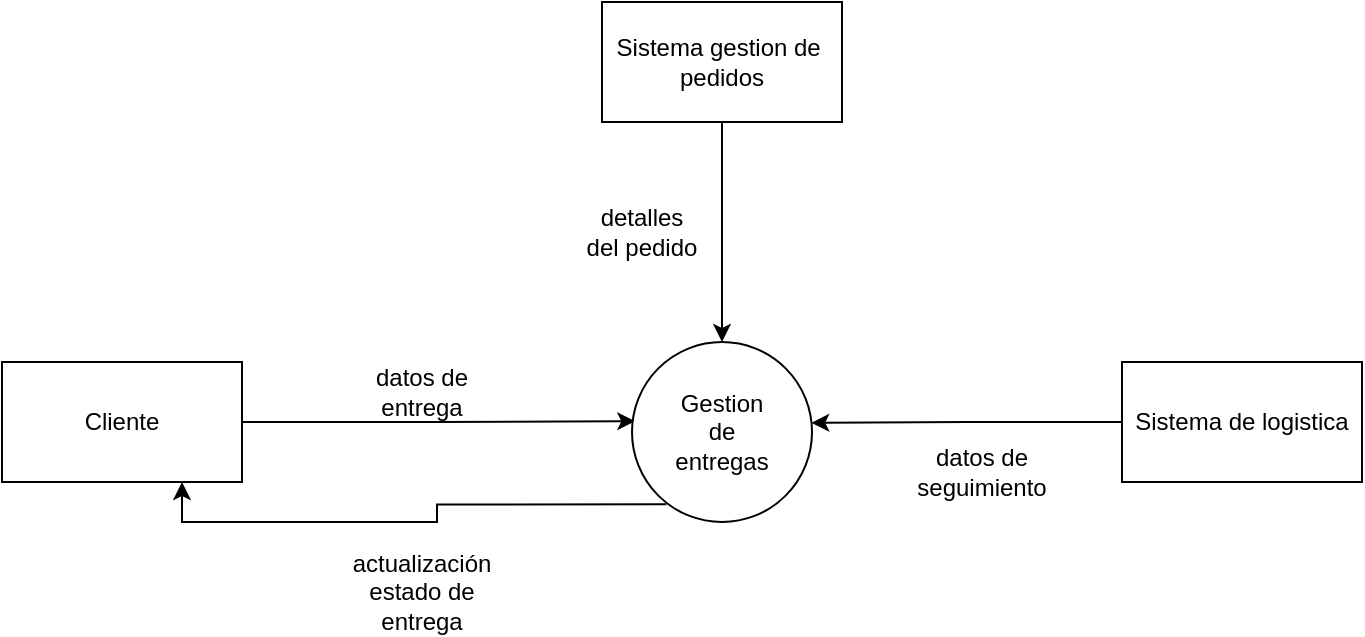 <mxfile version="23.1.5" type="device">
  <diagram name="Página-1" id="NTkDoeZMveQwAT4sBATa">
    <mxGraphModel dx="1434" dy="1244" grid="1" gridSize="10" guides="1" tooltips="1" connect="1" arrows="1" fold="1" page="0" pageScale="1" pageWidth="827" pageHeight="1169" math="0" shadow="0">
      <root>
        <mxCell id="0" />
        <mxCell id="1" parent="0" />
        <mxCell id="H-bxiBj7e6YwtJiO_fhz-13" style="edgeStyle=orthogonalEdgeStyle;rounded=0;orthogonalLoop=1;jettySize=auto;html=1;exitX=1;exitY=0.5;exitDx=0;exitDy=0;entryX=0.018;entryY=0.44;entryDx=0;entryDy=0;entryPerimeter=0;" parent="1" source="H-bxiBj7e6YwtJiO_fhz-1" target="TzSEu6y6smeg9j1mhPQS-1" edge="1">
          <mxGeometry relative="1" as="geometry">
            <mxPoint x="340" y="100" as="targetPoint" />
          </mxGeometry>
        </mxCell>
        <mxCell id="H-bxiBj7e6YwtJiO_fhz-1" value="Cliente" style="rounded=0;whiteSpace=wrap;html=1;" parent="1" vertex="1">
          <mxGeometry x="40" y="70" width="120" height="60" as="geometry" />
        </mxCell>
        <mxCell id="H-bxiBj7e6YwtJiO_fhz-14" style="edgeStyle=orthogonalEdgeStyle;rounded=0;orthogonalLoop=1;jettySize=auto;html=1;exitX=0.191;exitY=0.902;exitDx=0;exitDy=0;entryX=0.75;entryY=1;entryDx=0;entryDy=0;exitPerimeter=0;" parent="1" source="TzSEu6y6smeg9j1mhPQS-1" target="H-bxiBj7e6YwtJiO_fhz-1" edge="1">
          <mxGeometry relative="1" as="geometry">
            <mxPoint x="400" y="140" as="sourcePoint" />
          </mxGeometry>
        </mxCell>
        <mxCell id="H-bxiBj7e6YwtJiO_fhz-15" style="edgeStyle=orthogonalEdgeStyle;rounded=0;orthogonalLoop=1;jettySize=auto;html=1;exitX=0;exitY=0.5;exitDx=0;exitDy=0;entryX=0.996;entryY=0.449;entryDx=0;entryDy=0;entryPerimeter=0;" parent="1" source="H-bxiBj7e6YwtJiO_fhz-3" target="TzSEu6y6smeg9j1mhPQS-1" edge="1">
          <mxGeometry relative="1" as="geometry">
            <mxPoint x="460" y="100" as="targetPoint" />
          </mxGeometry>
        </mxCell>
        <mxCell id="H-bxiBj7e6YwtJiO_fhz-3" value="Sistema de logistica" style="rounded=0;whiteSpace=wrap;html=1;" parent="1" vertex="1">
          <mxGeometry x="600" y="70" width="120" height="60" as="geometry" />
        </mxCell>
        <mxCell id="H-bxiBj7e6YwtJiO_fhz-16" style="edgeStyle=orthogonalEdgeStyle;rounded=0;orthogonalLoop=1;jettySize=auto;html=1;exitX=0.5;exitY=1;exitDx=0;exitDy=0;entryX=0.5;entryY=0;entryDx=0;entryDy=0;" parent="1" source="H-bxiBj7e6YwtJiO_fhz-12" edge="1">
          <mxGeometry relative="1" as="geometry">
            <mxPoint x="400" y="60" as="targetPoint" />
          </mxGeometry>
        </mxCell>
        <mxCell id="H-bxiBj7e6YwtJiO_fhz-12" value="Sistema gestion de&amp;nbsp;&lt;br&gt;pedidos" style="rounded=0;whiteSpace=wrap;html=1;" parent="1" vertex="1">
          <mxGeometry x="340" y="-110" width="120" height="60" as="geometry" />
        </mxCell>
        <mxCell id="H-bxiBj7e6YwtJiO_fhz-17" value="datos de entrega" style="text;html=1;align=center;verticalAlign=middle;whiteSpace=wrap;rounded=0;" parent="1" vertex="1">
          <mxGeometry x="220" y="70" width="60" height="30" as="geometry" />
        </mxCell>
        <mxCell id="H-bxiBj7e6YwtJiO_fhz-18" value="actualización estado de entrega" style="text;html=1;align=center;verticalAlign=middle;whiteSpace=wrap;rounded=0;" parent="1" vertex="1">
          <mxGeometry x="220" y="170" width="60" height="30" as="geometry" />
        </mxCell>
        <mxCell id="H-bxiBj7e6YwtJiO_fhz-19" value="datos de seguimiento" style="text;html=1;align=center;verticalAlign=middle;whiteSpace=wrap;rounded=0;" parent="1" vertex="1">
          <mxGeometry x="500" y="110" width="60" height="30" as="geometry" />
        </mxCell>
        <mxCell id="H-bxiBj7e6YwtJiO_fhz-20" value="detalles del pedido" style="text;html=1;align=center;verticalAlign=middle;whiteSpace=wrap;rounded=0;" parent="1" vertex="1">
          <mxGeometry x="330" y="-10" width="60" height="30" as="geometry" />
        </mxCell>
        <mxCell id="TzSEu6y6smeg9j1mhPQS-1" value="" style="ellipse;whiteSpace=wrap;html=1;aspect=fixed;" parent="1" vertex="1">
          <mxGeometry x="355" y="60" width="90" height="90" as="geometry" />
        </mxCell>
        <mxCell id="TzSEu6y6smeg9j1mhPQS-2" value="Gestion de entregas" style="text;html=1;align=center;verticalAlign=middle;whiteSpace=wrap;rounded=0;" parent="1" vertex="1">
          <mxGeometry x="370" y="90" width="60" height="30" as="geometry" />
        </mxCell>
      </root>
    </mxGraphModel>
  </diagram>
</mxfile>

